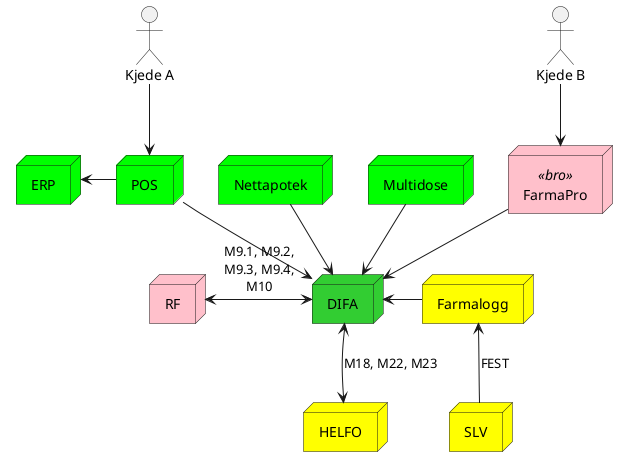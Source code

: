 @startuml

actor ApotekA as "Kjede A"
actor ApotekB as "Kjede B"

node POS #lime
node ERP #lime
node DIFA #limegreen
node RF #pink
node Farmalogg #yellow
node SLV #yellow
node HELFO #yellow
node Nettapotek #lime
node Multidose #lime
node FarmaPro <<bro>> #pink

ApotekA -down-> POS
POS -down-> DIFA
POS -left-> ERP
Nettapotek -down-> DIFA
Multidose -down-> DIFA
ApotekB -down-> FarmaPro
FarmaPro -down-> DIFA
DIFA <-left-> RF: M9.1, M9.2,\nM9.3, M9.4,\nM10
DIFA <-right- Farmalogg
Farmalogg <-down- SLV: FEST
DIFA <-down-> HELFO: M18, M22, M23


@enduml
